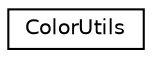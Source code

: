 digraph "Graphical Class Hierarchy"
{
  edge [fontname="Helvetica",fontsize="10",labelfontname="Helvetica",labelfontsize="10"];
  node [fontname="Helvetica",fontsize="10",shape=record];
  rankdir="LR";
  Node0 [label="ColorUtils",height=0.2,width=0.4,color="black", fillcolor="white", style="filled",URL="$classunitingtwist_1_1_color_utils.html",tooltip="Utility class with a library of basic color definitions for OpenGL shading. "];
}
